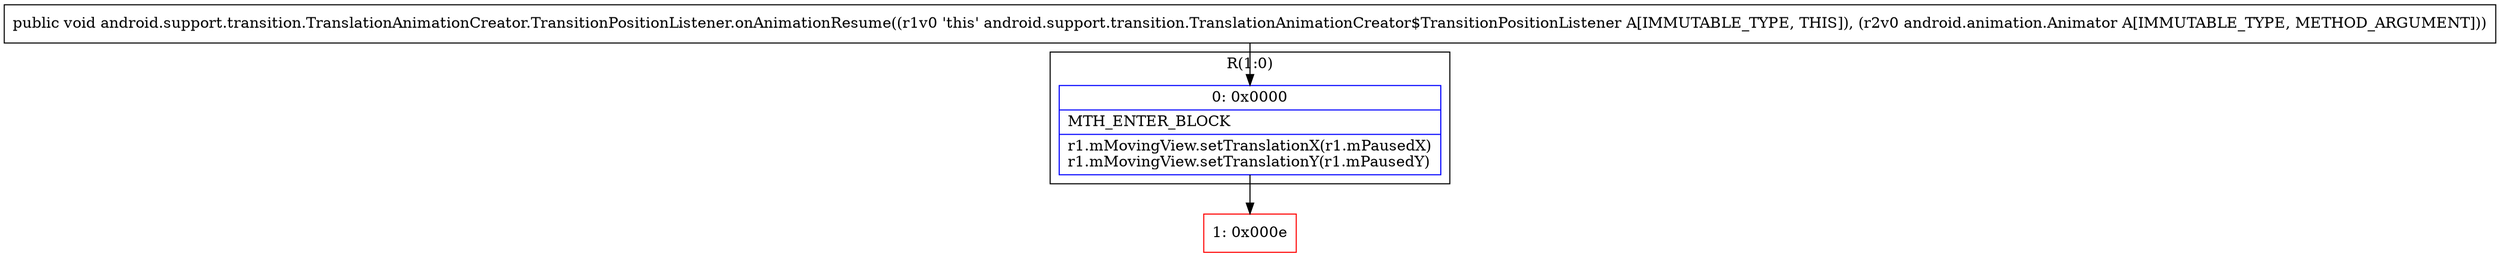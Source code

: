 digraph "CFG forandroid.support.transition.TranslationAnimationCreator.TransitionPositionListener.onAnimationResume(Landroid\/animation\/Animator;)V" {
subgraph cluster_Region_1532317510 {
label = "R(1:0)";
node [shape=record,color=blue];
Node_0 [shape=record,label="{0\:\ 0x0000|MTH_ENTER_BLOCK\l|r1.mMovingView.setTranslationX(r1.mPausedX)\lr1.mMovingView.setTranslationY(r1.mPausedY)\l}"];
}
Node_1 [shape=record,color=red,label="{1\:\ 0x000e}"];
MethodNode[shape=record,label="{public void android.support.transition.TranslationAnimationCreator.TransitionPositionListener.onAnimationResume((r1v0 'this' android.support.transition.TranslationAnimationCreator$TransitionPositionListener A[IMMUTABLE_TYPE, THIS]), (r2v0 android.animation.Animator A[IMMUTABLE_TYPE, METHOD_ARGUMENT])) }"];
MethodNode -> Node_0;
Node_0 -> Node_1;
}

